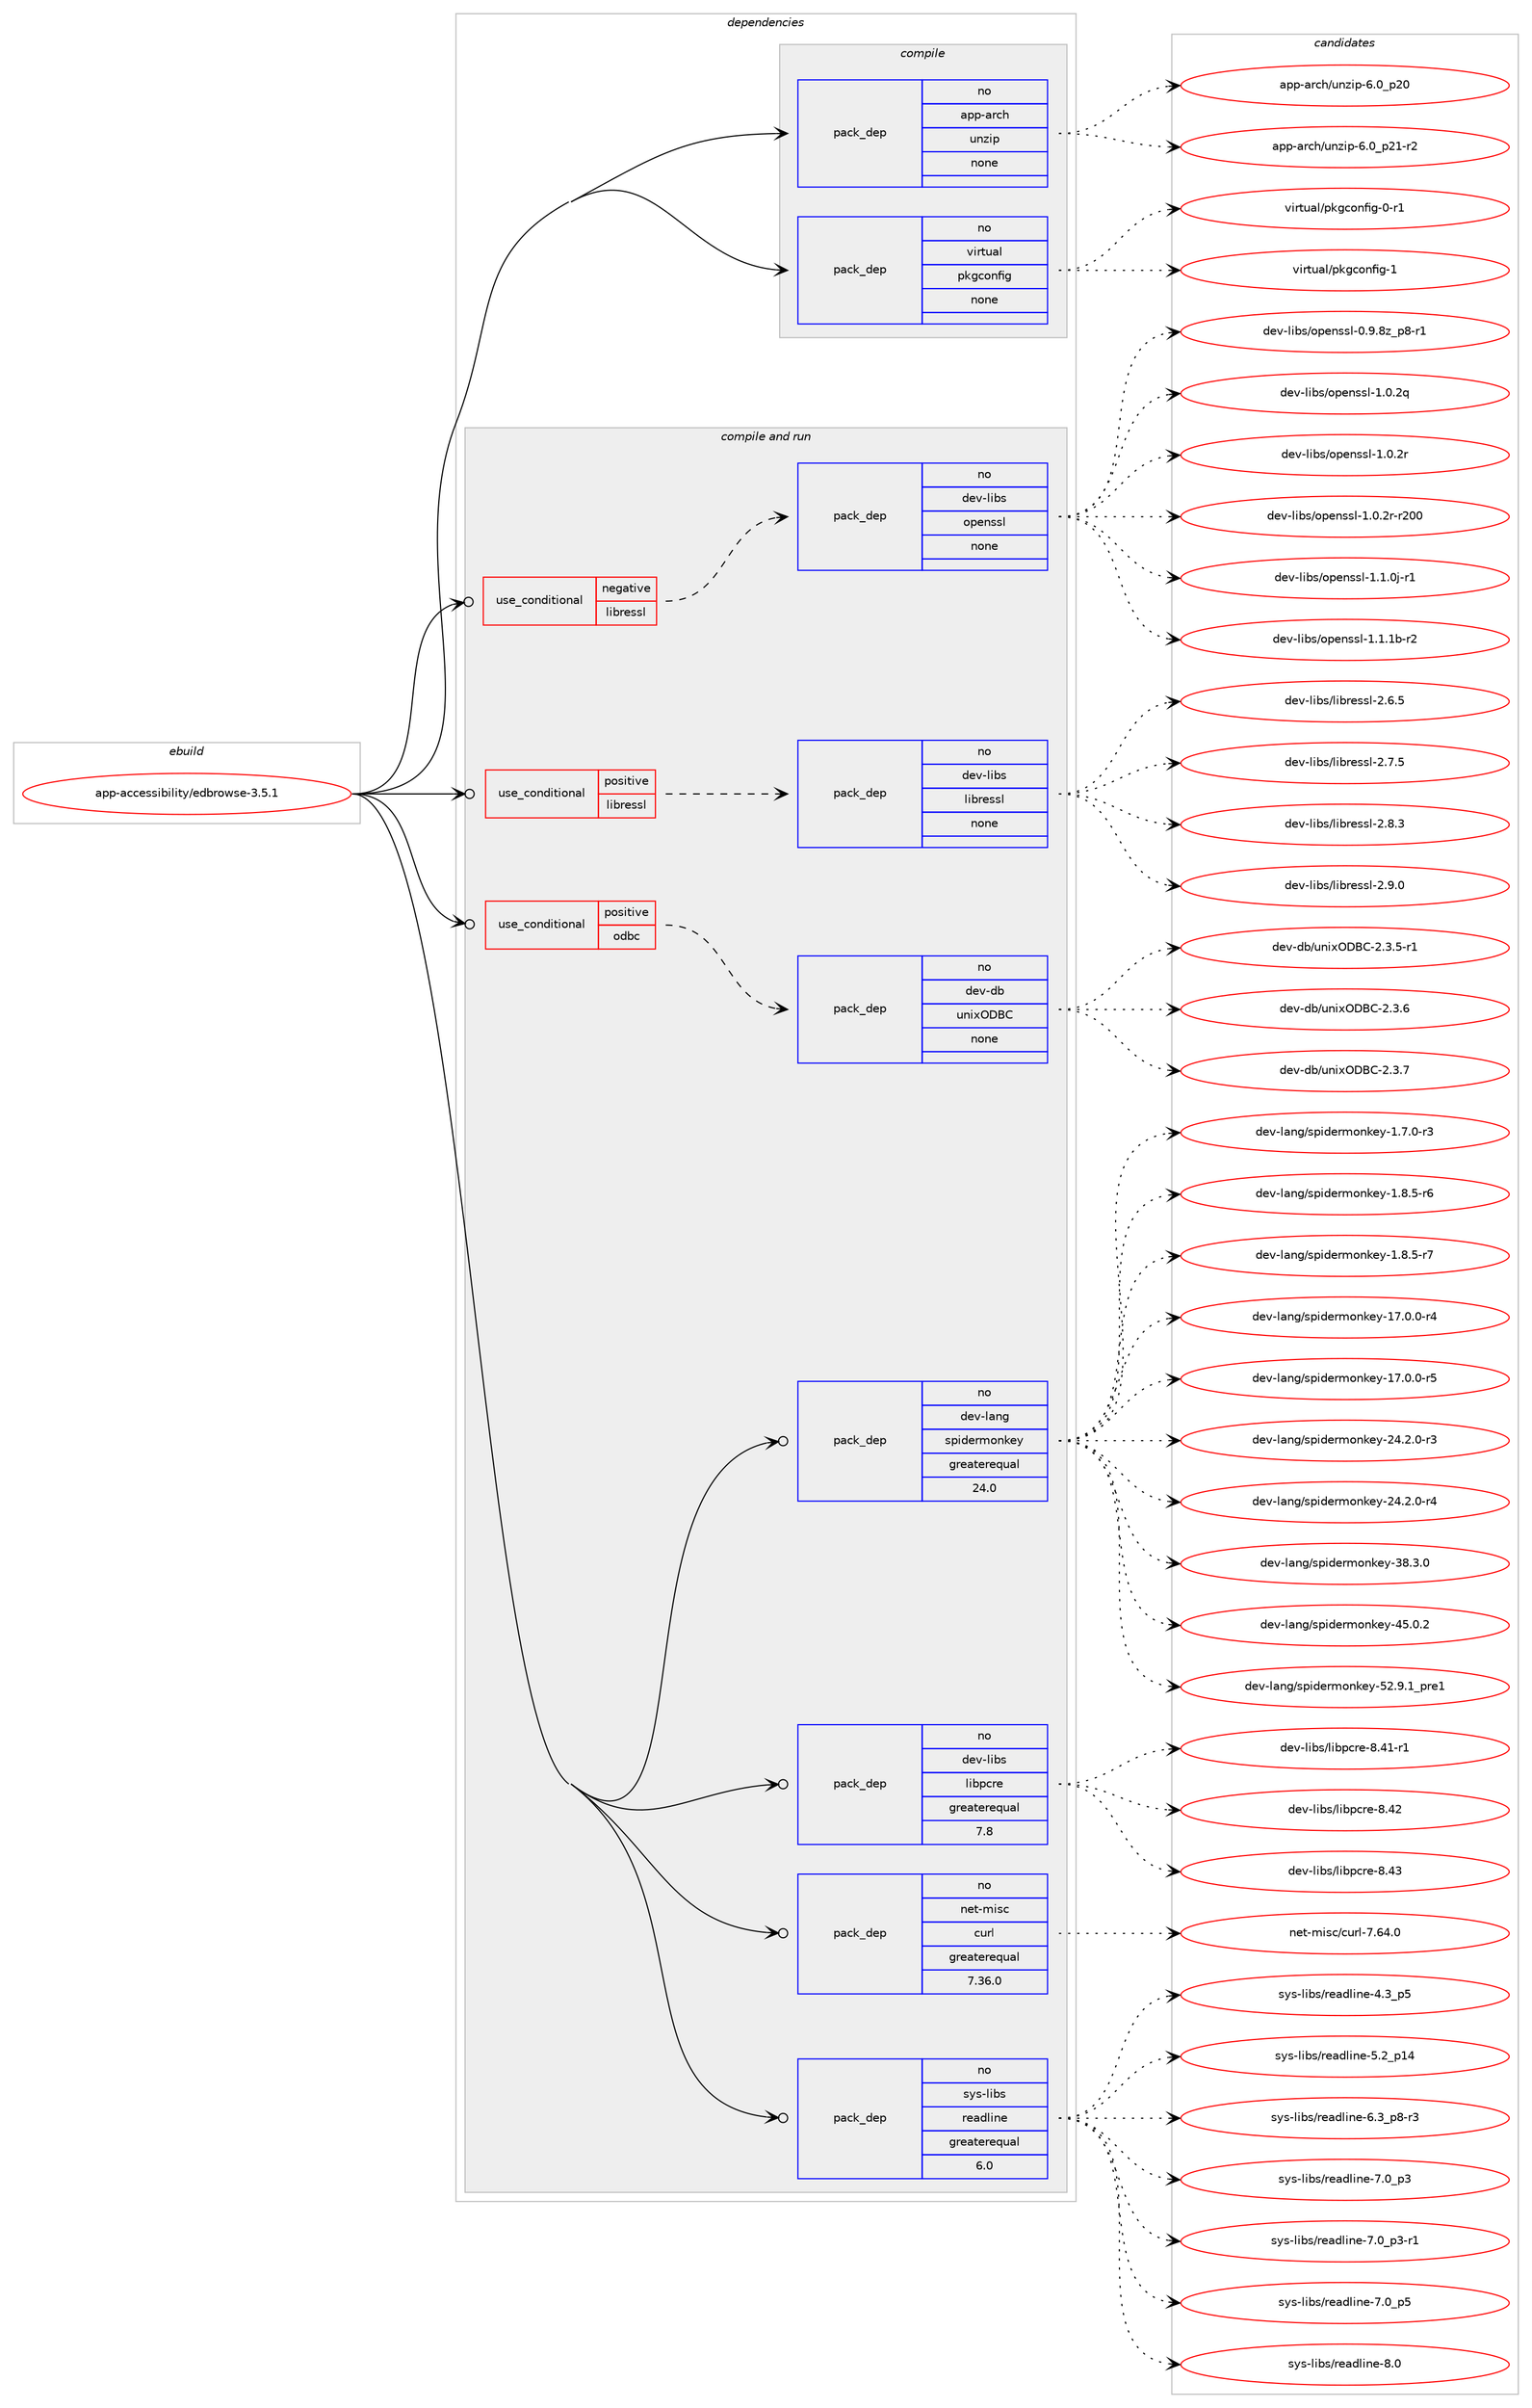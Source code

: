 digraph prolog {

# *************
# Graph options
# *************

newrank=true;
concentrate=true;
compound=true;
graph [rankdir=LR,fontname=Helvetica,fontsize=10,ranksep=1.5];#, ranksep=2.5, nodesep=0.2];
edge  [arrowhead=vee];
node  [fontname=Helvetica,fontsize=10];

# **********
# The ebuild
# **********

subgraph cluster_leftcol {
color=gray;
rank=same;
label=<<i>ebuild</i>>;
id [label="app-accessibility/edbrowse-3.5.1", color=red, width=4, href="../app-accessibility/edbrowse-3.5.1.svg"];
}

# ****************
# The dependencies
# ****************

subgraph cluster_midcol {
color=gray;
label=<<i>dependencies</i>>;
subgraph cluster_compile {
fillcolor="#eeeeee";
style=filled;
label=<<i>compile</i>>;
subgraph pack899066 {
dependency1263106 [label=<<TABLE BORDER="0" CELLBORDER="1" CELLSPACING="0" CELLPADDING="4" WIDTH="220"><TR><TD ROWSPAN="6" CELLPADDING="30">pack_dep</TD></TR><TR><TD WIDTH="110">no</TD></TR><TR><TD>app-arch</TD></TR><TR><TD>unzip</TD></TR><TR><TD>none</TD></TR><TR><TD></TD></TR></TABLE>>, shape=none, color=blue];
}
id:e -> dependency1263106:w [weight=20,style="solid",arrowhead="vee"];
subgraph pack899067 {
dependency1263107 [label=<<TABLE BORDER="0" CELLBORDER="1" CELLSPACING="0" CELLPADDING="4" WIDTH="220"><TR><TD ROWSPAN="6" CELLPADDING="30">pack_dep</TD></TR><TR><TD WIDTH="110">no</TD></TR><TR><TD>virtual</TD></TR><TR><TD>pkgconfig</TD></TR><TR><TD>none</TD></TR><TR><TD></TD></TR></TABLE>>, shape=none, color=blue];
}
id:e -> dependency1263107:w [weight=20,style="solid",arrowhead="vee"];
}
subgraph cluster_compileandrun {
fillcolor="#eeeeee";
style=filled;
label=<<i>compile and run</i>>;
subgraph cond344483 {
dependency1263108 [label=<<TABLE BORDER="0" CELLBORDER="1" CELLSPACING="0" CELLPADDING="4"><TR><TD ROWSPAN="3" CELLPADDING="10">use_conditional</TD></TR><TR><TD>negative</TD></TR><TR><TD>libressl</TD></TR></TABLE>>, shape=none, color=red];
subgraph pack899068 {
dependency1263109 [label=<<TABLE BORDER="0" CELLBORDER="1" CELLSPACING="0" CELLPADDING="4" WIDTH="220"><TR><TD ROWSPAN="6" CELLPADDING="30">pack_dep</TD></TR><TR><TD WIDTH="110">no</TD></TR><TR><TD>dev-libs</TD></TR><TR><TD>openssl</TD></TR><TR><TD>none</TD></TR><TR><TD></TD></TR></TABLE>>, shape=none, color=blue];
}
dependency1263108:e -> dependency1263109:w [weight=20,style="dashed",arrowhead="vee"];
}
id:e -> dependency1263108:w [weight=20,style="solid",arrowhead="odotvee"];
subgraph cond344484 {
dependency1263110 [label=<<TABLE BORDER="0" CELLBORDER="1" CELLSPACING="0" CELLPADDING="4"><TR><TD ROWSPAN="3" CELLPADDING="10">use_conditional</TD></TR><TR><TD>positive</TD></TR><TR><TD>libressl</TD></TR></TABLE>>, shape=none, color=red];
subgraph pack899069 {
dependency1263111 [label=<<TABLE BORDER="0" CELLBORDER="1" CELLSPACING="0" CELLPADDING="4" WIDTH="220"><TR><TD ROWSPAN="6" CELLPADDING="30">pack_dep</TD></TR><TR><TD WIDTH="110">no</TD></TR><TR><TD>dev-libs</TD></TR><TR><TD>libressl</TD></TR><TR><TD>none</TD></TR><TR><TD></TD></TR></TABLE>>, shape=none, color=blue];
}
dependency1263110:e -> dependency1263111:w [weight=20,style="dashed",arrowhead="vee"];
}
id:e -> dependency1263110:w [weight=20,style="solid",arrowhead="odotvee"];
subgraph cond344485 {
dependency1263112 [label=<<TABLE BORDER="0" CELLBORDER="1" CELLSPACING="0" CELLPADDING="4"><TR><TD ROWSPAN="3" CELLPADDING="10">use_conditional</TD></TR><TR><TD>positive</TD></TR><TR><TD>odbc</TD></TR></TABLE>>, shape=none, color=red];
subgraph pack899070 {
dependency1263113 [label=<<TABLE BORDER="0" CELLBORDER="1" CELLSPACING="0" CELLPADDING="4" WIDTH="220"><TR><TD ROWSPAN="6" CELLPADDING="30">pack_dep</TD></TR><TR><TD WIDTH="110">no</TD></TR><TR><TD>dev-db</TD></TR><TR><TD>unixODBC</TD></TR><TR><TD>none</TD></TR><TR><TD></TD></TR></TABLE>>, shape=none, color=blue];
}
dependency1263112:e -> dependency1263113:w [weight=20,style="dashed",arrowhead="vee"];
}
id:e -> dependency1263112:w [weight=20,style="solid",arrowhead="odotvee"];
subgraph pack899071 {
dependency1263114 [label=<<TABLE BORDER="0" CELLBORDER="1" CELLSPACING="0" CELLPADDING="4" WIDTH="220"><TR><TD ROWSPAN="6" CELLPADDING="30">pack_dep</TD></TR><TR><TD WIDTH="110">no</TD></TR><TR><TD>dev-lang</TD></TR><TR><TD>spidermonkey</TD></TR><TR><TD>greaterequal</TD></TR><TR><TD>24.0</TD></TR></TABLE>>, shape=none, color=blue];
}
id:e -> dependency1263114:w [weight=20,style="solid",arrowhead="odotvee"];
subgraph pack899072 {
dependency1263115 [label=<<TABLE BORDER="0" CELLBORDER="1" CELLSPACING="0" CELLPADDING="4" WIDTH="220"><TR><TD ROWSPAN="6" CELLPADDING="30">pack_dep</TD></TR><TR><TD WIDTH="110">no</TD></TR><TR><TD>dev-libs</TD></TR><TR><TD>libpcre</TD></TR><TR><TD>greaterequal</TD></TR><TR><TD>7.8</TD></TR></TABLE>>, shape=none, color=blue];
}
id:e -> dependency1263115:w [weight=20,style="solid",arrowhead="odotvee"];
subgraph pack899073 {
dependency1263116 [label=<<TABLE BORDER="0" CELLBORDER="1" CELLSPACING="0" CELLPADDING="4" WIDTH="220"><TR><TD ROWSPAN="6" CELLPADDING="30">pack_dep</TD></TR><TR><TD WIDTH="110">no</TD></TR><TR><TD>net-misc</TD></TR><TR><TD>curl</TD></TR><TR><TD>greaterequal</TD></TR><TR><TD>7.36.0</TD></TR></TABLE>>, shape=none, color=blue];
}
id:e -> dependency1263116:w [weight=20,style="solid",arrowhead="odotvee"];
subgraph pack899074 {
dependency1263117 [label=<<TABLE BORDER="0" CELLBORDER="1" CELLSPACING="0" CELLPADDING="4" WIDTH="220"><TR><TD ROWSPAN="6" CELLPADDING="30">pack_dep</TD></TR><TR><TD WIDTH="110">no</TD></TR><TR><TD>sys-libs</TD></TR><TR><TD>readline</TD></TR><TR><TD>greaterequal</TD></TR><TR><TD>6.0</TD></TR></TABLE>>, shape=none, color=blue];
}
id:e -> dependency1263117:w [weight=20,style="solid",arrowhead="odotvee"];
}
subgraph cluster_run {
fillcolor="#eeeeee";
style=filled;
label=<<i>run</i>>;
}
}

# **************
# The candidates
# **************

subgraph cluster_choices {
rank=same;
color=gray;
label=<<i>candidates</i>>;

subgraph choice899066 {
color=black;
nodesep=1;
choice971121124597114991044711711012210511245544648951125048 [label="app-arch/unzip-6.0_p20", color=red, width=4,href="../app-arch/unzip-6.0_p20.svg"];
choice9711211245971149910447117110122105112455446489511250494511450 [label="app-arch/unzip-6.0_p21-r2", color=red, width=4,href="../app-arch/unzip-6.0_p21-r2.svg"];
dependency1263106:e -> choice971121124597114991044711711012210511245544648951125048:w [style=dotted,weight="100"];
dependency1263106:e -> choice9711211245971149910447117110122105112455446489511250494511450:w [style=dotted,weight="100"];
}
subgraph choice899067 {
color=black;
nodesep=1;
choice11810511411611797108471121071039911111010210510345484511449 [label="virtual/pkgconfig-0-r1", color=red, width=4,href="../virtual/pkgconfig-0-r1.svg"];
choice1181051141161179710847112107103991111101021051034549 [label="virtual/pkgconfig-1", color=red, width=4,href="../virtual/pkgconfig-1.svg"];
dependency1263107:e -> choice11810511411611797108471121071039911111010210510345484511449:w [style=dotted,weight="100"];
dependency1263107:e -> choice1181051141161179710847112107103991111101021051034549:w [style=dotted,weight="100"];
}
subgraph choice899068 {
color=black;
nodesep=1;
choice10010111845108105981154711111210111011511510845484657465612295112564511449 [label="dev-libs/openssl-0.9.8z_p8-r1", color=red, width=4,href="../dev-libs/openssl-0.9.8z_p8-r1.svg"];
choice100101118451081059811547111112101110115115108454946484650113 [label="dev-libs/openssl-1.0.2q", color=red, width=4,href="../dev-libs/openssl-1.0.2q.svg"];
choice100101118451081059811547111112101110115115108454946484650114 [label="dev-libs/openssl-1.0.2r", color=red, width=4,href="../dev-libs/openssl-1.0.2r.svg"];
choice10010111845108105981154711111210111011511510845494648465011445114504848 [label="dev-libs/openssl-1.0.2r-r200", color=red, width=4,href="../dev-libs/openssl-1.0.2r-r200.svg"];
choice1001011184510810598115471111121011101151151084549464946481064511449 [label="dev-libs/openssl-1.1.0j-r1", color=red, width=4,href="../dev-libs/openssl-1.1.0j-r1.svg"];
choice100101118451081059811547111112101110115115108454946494649984511450 [label="dev-libs/openssl-1.1.1b-r2", color=red, width=4,href="../dev-libs/openssl-1.1.1b-r2.svg"];
dependency1263109:e -> choice10010111845108105981154711111210111011511510845484657465612295112564511449:w [style=dotted,weight="100"];
dependency1263109:e -> choice100101118451081059811547111112101110115115108454946484650113:w [style=dotted,weight="100"];
dependency1263109:e -> choice100101118451081059811547111112101110115115108454946484650114:w [style=dotted,weight="100"];
dependency1263109:e -> choice10010111845108105981154711111210111011511510845494648465011445114504848:w [style=dotted,weight="100"];
dependency1263109:e -> choice1001011184510810598115471111121011101151151084549464946481064511449:w [style=dotted,weight="100"];
dependency1263109:e -> choice100101118451081059811547111112101110115115108454946494649984511450:w [style=dotted,weight="100"];
}
subgraph choice899069 {
color=black;
nodesep=1;
choice10010111845108105981154710810598114101115115108455046544653 [label="dev-libs/libressl-2.6.5", color=red, width=4,href="../dev-libs/libressl-2.6.5.svg"];
choice10010111845108105981154710810598114101115115108455046554653 [label="dev-libs/libressl-2.7.5", color=red, width=4,href="../dev-libs/libressl-2.7.5.svg"];
choice10010111845108105981154710810598114101115115108455046564651 [label="dev-libs/libressl-2.8.3", color=red, width=4,href="../dev-libs/libressl-2.8.3.svg"];
choice10010111845108105981154710810598114101115115108455046574648 [label="dev-libs/libressl-2.9.0", color=red, width=4,href="../dev-libs/libressl-2.9.0.svg"];
dependency1263111:e -> choice10010111845108105981154710810598114101115115108455046544653:w [style=dotted,weight="100"];
dependency1263111:e -> choice10010111845108105981154710810598114101115115108455046554653:w [style=dotted,weight="100"];
dependency1263111:e -> choice10010111845108105981154710810598114101115115108455046564651:w [style=dotted,weight="100"];
dependency1263111:e -> choice10010111845108105981154710810598114101115115108455046574648:w [style=dotted,weight="100"];
}
subgraph choice899070 {
color=black;
nodesep=1;
choice100101118451009847117110105120796866674550465146534511449 [label="dev-db/unixODBC-2.3.5-r1", color=red, width=4,href="../dev-db/unixODBC-2.3.5-r1.svg"];
choice10010111845100984711711010512079686667455046514654 [label="dev-db/unixODBC-2.3.6", color=red, width=4,href="../dev-db/unixODBC-2.3.6.svg"];
choice10010111845100984711711010512079686667455046514655 [label="dev-db/unixODBC-2.3.7", color=red, width=4,href="../dev-db/unixODBC-2.3.7.svg"];
dependency1263113:e -> choice100101118451009847117110105120796866674550465146534511449:w [style=dotted,weight="100"];
dependency1263113:e -> choice10010111845100984711711010512079686667455046514654:w [style=dotted,weight="100"];
dependency1263113:e -> choice10010111845100984711711010512079686667455046514655:w [style=dotted,weight="100"];
}
subgraph choice899071 {
color=black;
nodesep=1;
choice1001011184510897110103471151121051001011141091111101071011214549465546484511451 [label="dev-lang/spidermonkey-1.7.0-r3", color=red, width=4,href="../dev-lang/spidermonkey-1.7.0-r3.svg"];
choice1001011184510897110103471151121051001011141091111101071011214549465646534511454 [label="dev-lang/spidermonkey-1.8.5-r6", color=red, width=4,href="../dev-lang/spidermonkey-1.8.5-r6.svg"];
choice1001011184510897110103471151121051001011141091111101071011214549465646534511455 [label="dev-lang/spidermonkey-1.8.5-r7", color=red, width=4,href="../dev-lang/spidermonkey-1.8.5-r7.svg"];
choice100101118451089711010347115112105100101114109111110107101121454955464846484511452 [label="dev-lang/spidermonkey-17.0.0-r4", color=red, width=4,href="../dev-lang/spidermonkey-17.0.0-r4.svg"];
choice100101118451089711010347115112105100101114109111110107101121454955464846484511453 [label="dev-lang/spidermonkey-17.0.0-r5", color=red, width=4,href="../dev-lang/spidermonkey-17.0.0-r5.svg"];
choice100101118451089711010347115112105100101114109111110107101121455052465046484511451 [label="dev-lang/spidermonkey-24.2.0-r3", color=red, width=4,href="../dev-lang/spidermonkey-24.2.0-r3.svg"];
choice100101118451089711010347115112105100101114109111110107101121455052465046484511452 [label="dev-lang/spidermonkey-24.2.0-r4", color=red, width=4,href="../dev-lang/spidermonkey-24.2.0-r4.svg"];
choice10010111845108971101034711511210510010111410911111010710112145515646514648 [label="dev-lang/spidermonkey-38.3.0", color=red, width=4,href="../dev-lang/spidermonkey-38.3.0.svg"];
choice10010111845108971101034711511210510010111410911111010710112145525346484650 [label="dev-lang/spidermonkey-45.0.2", color=red, width=4,href="../dev-lang/spidermonkey-45.0.2.svg"];
choice100101118451089711010347115112105100101114109111110107101121455350465746499511211410149 [label="dev-lang/spidermonkey-52.9.1_pre1", color=red, width=4,href="../dev-lang/spidermonkey-52.9.1_pre1.svg"];
dependency1263114:e -> choice1001011184510897110103471151121051001011141091111101071011214549465546484511451:w [style=dotted,weight="100"];
dependency1263114:e -> choice1001011184510897110103471151121051001011141091111101071011214549465646534511454:w [style=dotted,weight="100"];
dependency1263114:e -> choice1001011184510897110103471151121051001011141091111101071011214549465646534511455:w [style=dotted,weight="100"];
dependency1263114:e -> choice100101118451089711010347115112105100101114109111110107101121454955464846484511452:w [style=dotted,weight="100"];
dependency1263114:e -> choice100101118451089711010347115112105100101114109111110107101121454955464846484511453:w [style=dotted,weight="100"];
dependency1263114:e -> choice100101118451089711010347115112105100101114109111110107101121455052465046484511451:w [style=dotted,weight="100"];
dependency1263114:e -> choice100101118451089711010347115112105100101114109111110107101121455052465046484511452:w [style=dotted,weight="100"];
dependency1263114:e -> choice10010111845108971101034711511210510010111410911111010710112145515646514648:w [style=dotted,weight="100"];
dependency1263114:e -> choice10010111845108971101034711511210510010111410911111010710112145525346484650:w [style=dotted,weight="100"];
dependency1263114:e -> choice100101118451089711010347115112105100101114109111110107101121455350465746499511211410149:w [style=dotted,weight="100"];
}
subgraph choice899072 {
color=black;
nodesep=1;
choice100101118451081059811547108105981129911410145564652494511449 [label="dev-libs/libpcre-8.41-r1", color=red, width=4,href="../dev-libs/libpcre-8.41-r1.svg"];
choice10010111845108105981154710810598112991141014556465250 [label="dev-libs/libpcre-8.42", color=red, width=4,href="../dev-libs/libpcre-8.42.svg"];
choice10010111845108105981154710810598112991141014556465251 [label="dev-libs/libpcre-8.43", color=red, width=4,href="../dev-libs/libpcre-8.43.svg"];
dependency1263115:e -> choice100101118451081059811547108105981129911410145564652494511449:w [style=dotted,weight="100"];
dependency1263115:e -> choice10010111845108105981154710810598112991141014556465250:w [style=dotted,weight="100"];
dependency1263115:e -> choice10010111845108105981154710810598112991141014556465251:w [style=dotted,weight="100"];
}
subgraph choice899073 {
color=black;
nodesep=1;
choice1101011164510910511599479911711410845554654524648 [label="net-misc/curl-7.64.0", color=red, width=4,href="../net-misc/curl-7.64.0.svg"];
dependency1263116:e -> choice1101011164510910511599479911711410845554654524648:w [style=dotted,weight="100"];
}
subgraph choice899074 {
color=black;
nodesep=1;
choice11512111545108105981154711410197100108105110101455246519511253 [label="sys-libs/readline-4.3_p5", color=red, width=4,href="../sys-libs/readline-4.3_p5.svg"];
choice1151211154510810598115471141019710010810511010145534650951124952 [label="sys-libs/readline-5.2_p14", color=red, width=4,href="../sys-libs/readline-5.2_p14.svg"];
choice115121115451081059811547114101971001081051101014554465195112564511451 [label="sys-libs/readline-6.3_p8-r3", color=red, width=4,href="../sys-libs/readline-6.3_p8-r3.svg"];
choice11512111545108105981154711410197100108105110101455546489511251 [label="sys-libs/readline-7.0_p3", color=red, width=4,href="../sys-libs/readline-7.0_p3.svg"];
choice115121115451081059811547114101971001081051101014555464895112514511449 [label="sys-libs/readline-7.0_p3-r1", color=red, width=4,href="../sys-libs/readline-7.0_p3-r1.svg"];
choice11512111545108105981154711410197100108105110101455546489511253 [label="sys-libs/readline-7.0_p5", color=red, width=4,href="../sys-libs/readline-7.0_p5.svg"];
choice1151211154510810598115471141019710010810511010145564648 [label="sys-libs/readline-8.0", color=red, width=4,href="../sys-libs/readline-8.0.svg"];
dependency1263117:e -> choice11512111545108105981154711410197100108105110101455246519511253:w [style=dotted,weight="100"];
dependency1263117:e -> choice1151211154510810598115471141019710010810511010145534650951124952:w [style=dotted,weight="100"];
dependency1263117:e -> choice115121115451081059811547114101971001081051101014554465195112564511451:w [style=dotted,weight="100"];
dependency1263117:e -> choice11512111545108105981154711410197100108105110101455546489511251:w [style=dotted,weight="100"];
dependency1263117:e -> choice115121115451081059811547114101971001081051101014555464895112514511449:w [style=dotted,weight="100"];
dependency1263117:e -> choice11512111545108105981154711410197100108105110101455546489511253:w [style=dotted,weight="100"];
dependency1263117:e -> choice1151211154510810598115471141019710010810511010145564648:w [style=dotted,weight="100"];
}
}

}
